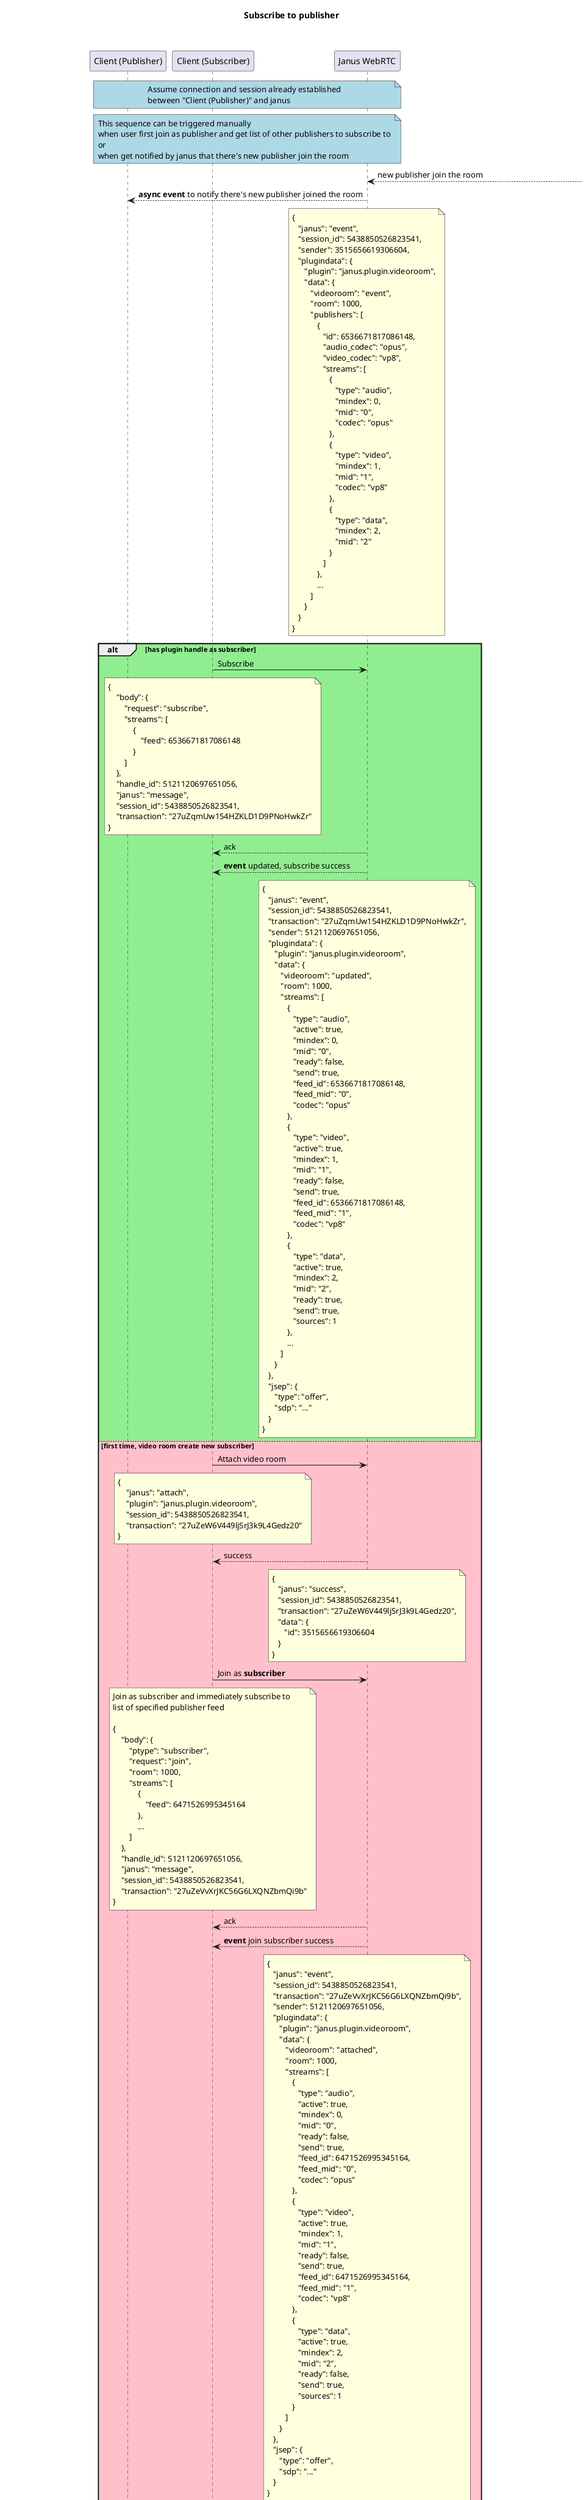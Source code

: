 @startuml

title
Subscribe to publisher


end title

participant "Client (Publisher)" as A
participant "Client (Subscriber)" as B
participant "Janus WebRTC" as Janus


note over A, Janus #lightblue
Assume connection and session already established
between "Client (Publisher)" and janus
end note

note over A, Janus #lightblue
This sequence can be triggered manually
when user first join as publisher and get list of other publishers to subscribe to
or
when get notified by janus that there's new publisher join the room
end note

]--> Janus: new publisher join the room

Janus --> A : **async event** to notify there's new publisher joined the room
note over Janus
{
   "janus": "event",
   "session_id": 5438850526823541,
   "sender": 3515656619306604,
   "plugindata": {
      "plugin": "janus.plugin.videoroom",
      "data": {
         "videoroom": "event",
         "room": 1000,
         "publishers": [
            {
               "id": 6536671817086148,
               "audio_codec": "opus",
               "video_codec": "vp8",
               "streams": [
                  {
                     "type": "audio",
                     "mindex": 0,
                     "mid": "0",
                     "codec": "opus"
                  },
                  {
                     "type": "video",
                     "mindex": 1,
                     "mid": "1",
                     "codec": "vp8"
                  },
                  {
                     "type": "data",
                     "mindex": 2,
                     "mid": "2"
                  }
               ]
            },
            ...
         ]
      }
   }
}
end note


alt #lightgreen has plugin handle as subscriber
  B -> Janus: Subscribe
  note over B
  {
      "body": {
          "request": "subscribe",
          "streams": [
              {
                  "feed": 6536671817086148
              }
          ]
      },
      "handle_id": 5121120697651056,
      "janus": "message",
      "session_id": 5438850526823541,
      "transaction": "27uZqmUw154HZKLD1D9PNoHwkZr"
  }
  end note
  return ack

  Janus --> B: **event** updated, subscribe success
  note over Janus
  {
     "janus": "event",
     "session_id": 5438850526823541,
     "transaction": "27uZqmUw154HZKLD1D9PNoHwkZr",
     "sender": 5121120697651056,
     "plugindata": {
        "plugin": "janus.plugin.videoroom",
        "data": {
           "videoroom": "updated",
           "room": 1000,
           "streams": [
              {
                 "type": "audio",
                 "active": true,
                 "mindex": 0,
                 "mid": "0",
                 "ready": false,
                 "send": true,
                 "feed_id": 6536671817086148,
                 "feed_mid": "0",
                 "codec": "opus"
              },
              {
                 "type": "video",
                 "active": true,
                 "mindex": 1,
                 "mid": "1",
                 "ready": false,
                 "send": true,
                 "feed_id": 6536671817086148,
                 "feed_mid": "1",
                 "codec": "vp8"
              },
              {
                 "type": "data",
                 "active": true,
                 "mindex": 2,
                 "mid": "2",
                 "ready": true,
                 "send": true,
                 "sources": 1
              },
              ...
           ]
        }
     },
     "jsep": {
        "type": "offer",
        "sdp": "..."
     }
  }
  end note
else #pink first time, video room create new subscriber
  B -> Janus: Attach video room
  note over B
  {
      "janus": "attach",
      "plugin": "janus.plugin.videoroom",
      "session_id": 5438850526823541,
      "transaction": "27uZeW6V449ljSrJ3k9L4Gedz20"
  }
  end note
  return success
  note over Janus
  {
     "janus": "success",
     "session_id": 5438850526823541,
     "transaction": "27uZeW6V449ljSrJ3k9L4Gedz20",
     "data": {
        "id": 3515656619306604
     }
  }
  end note

  B -> Janus: Join as **subscriber**
  note over B
  Join as subscriber and immediately subscribe to
  list of specified publisher feed

  {
      "body": {
          "ptype": "subscriber",
          "request": "join",
          "room": 1000,
          "streams": [
              {
                  "feed": 6471526995345164
              },
              ...
          ]
      },
      "handle_id": 5121120697651056,
      "janus": "message",
      "session_id": 5438850526823541,
      "transaction": "27uZeVvXrJKC56G6LXQNZbmQi9b"
  }
  end note
  return ack

  Janus --> B: **event** join subscriber success
  note over Janus
  {
     "janus": "event",
     "session_id": 5438850526823541,
     "transaction": "27uZeVvXrJKC56G6LXQNZbmQi9b",
     "sender": 5121120697651056,
     "plugindata": {
        "plugin": "janus.plugin.videoroom",
        "data": {
           "videoroom": "attached",
           "room": 1000,
           "streams": [
              {
                 "type": "audio",
                 "active": true,
                 "mindex": 0,
                 "mid": "0",
                 "ready": false,
                 "send": true,
                 "feed_id": 6471526995345164,
                 "feed_mid": "0",
                 "codec": "opus"
              },
              {
                 "type": "video",
                 "active": true,
                 "mindex": 1,
                 "mid": "1",
                 "ready": false,
                 "send": true,
                 "feed_id": 6471526995345164,
                 "feed_mid": "1",
                 "codec": "vp8"
              },
              {
                 "type": "data",
                 "active": true,
                 "mindex": 2,
                 "mid": "2",
                 "ready": false,
                 "send": true,
                 "sources": 1
              }
           ]
        }
     },
     "jsep": {
        "type": "offer",
        "sdp": "..."
     }
  }
  end note
end

'general flow'
B -> Janus: Start subscription
note left
{
    "body": {
        "request": "start"
    },
    "handle_id": 5121120697651056,
    "janus": "message",
    "jsep": {
        "type": "answer",
        "sdp": "..."
    },
    "session_id": 5438850526823541,
    "transaction": "27uZeYjOxNDRe2T3rwQhavSaD3v"
},
end note
return ack

Janus --> B: **event** request **start** success
note right
{
   "janus": "event",
   "session_id": 5438850526823541,
   "transaction": "27uZeYjOxNDRe2T3rwQhavSaD3v",
   "sender": 5121120697651056,
   "plugindata": {
      "plugin": "janus.plugin.videoroom",
      "data": {
         "videoroom": "event",
         "room": 1000,
         "started": "ok"
      }
   }
}
end note

B -> Janus: trickle ice candidate
note left
{
    "candidate": {
        "sdpMid": "0",
        "sdpMLineIndex": 0,
        "candidate": "..."
    },
    "handle_id": 5121120697651056,
    "janus": "trickle",
    "session_id": 5438850526823541,
    "transaction": "27uZeTYYEYqwhu0i0R8F3wLVrqx"
},
end note
return ack

Janus --> B: **event** webrtcup
note right
{
   "janus": "webrtcup",
   "session_id": 5438850526823541,
   "sender": 3515656619306604
}
end note

Janus --> B: **event** media audio available
note right
{
   "janus": "media",
   "session_id": 5438850526823541,
   "sender": 3515656619306604,
   "mid": "1",
   "type": "audio",
   "receiving": true
}
end note

Janus --> B: **event** media video available
note right
{
   "janus": "media",
   "session_id": 5438850526823541,
   "sender": 3515656619306604,
   "mid": "0",
   "type": "video",
   "receiving": true
}
end note

@enduml